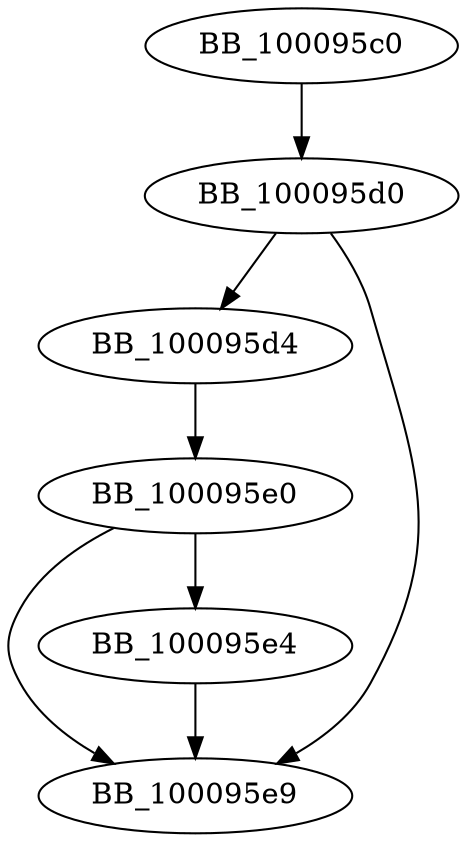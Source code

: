 DiGraph ___crtCorExitProcess{
BB_100095c0->BB_100095d0
BB_100095d0->BB_100095d4
BB_100095d0->BB_100095e9
BB_100095d4->BB_100095e0
BB_100095e0->BB_100095e4
BB_100095e0->BB_100095e9
BB_100095e4->BB_100095e9
}
